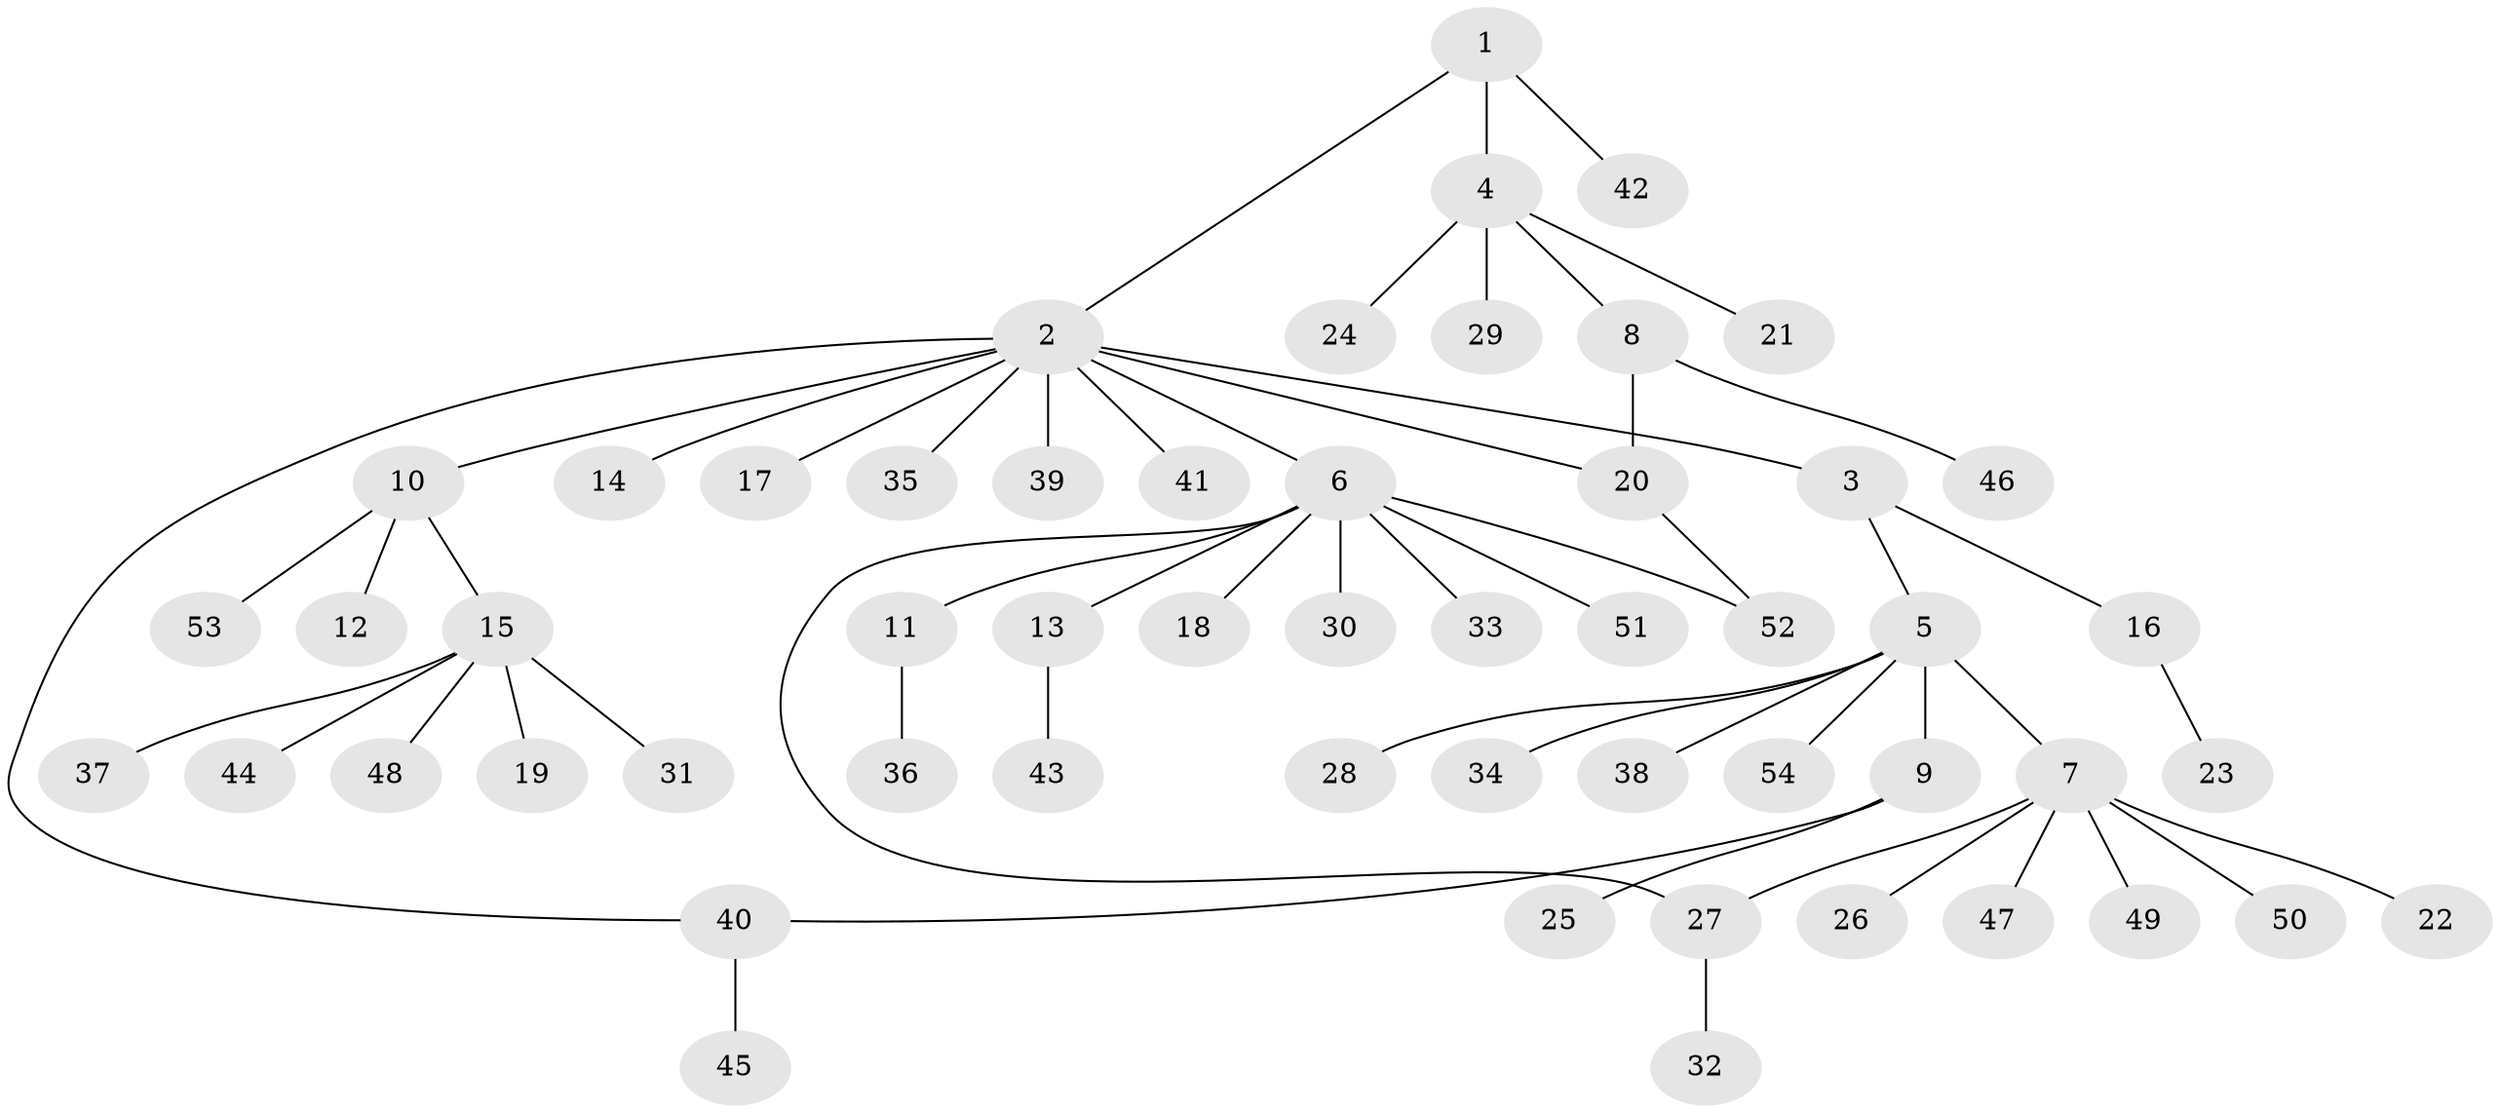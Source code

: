 // Generated by graph-tools (version 1.1) at 2025/11/02/27/25 16:11:11]
// undirected, 54 vertices, 57 edges
graph export_dot {
graph [start="1"]
  node [color=gray90,style=filled];
  1;
  2;
  3;
  4;
  5;
  6;
  7;
  8;
  9;
  10;
  11;
  12;
  13;
  14;
  15;
  16;
  17;
  18;
  19;
  20;
  21;
  22;
  23;
  24;
  25;
  26;
  27;
  28;
  29;
  30;
  31;
  32;
  33;
  34;
  35;
  36;
  37;
  38;
  39;
  40;
  41;
  42;
  43;
  44;
  45;
  46;
  47;
  48;
  49;
  50;
  51;
  52;
  53;
  54;
  1 -- 2;
  1 -- 4;
  1 -- 42;
  2 -- 3;
  2 -- 6;
  2 -- 10;
  2 -- 14;
  2 -- 17;
  2 -- 20;
  2 -- 35;
  2 -- 39;
  2 -- 40;
  2 -- 41;
  3 -- 5;
  3 -- 16;
  4 -- 8;
  4 -- 21;
  4 -- 24;
  4 -- 29;
  5 -- 7;
  5 -- 9;
  5 -- 28;
  5 -- 34;
  5 -- 38;
  5 -- 54;
  6 -- 11;
  6 -- 13;
  6 -- 18;
  6 -- 27;
  6 -- 30;
  6 -- 33;
  6 -- 51;
  6 -- 52;
  7 -- 22;
  7 -- 26;
  7 -- 27;
  7 -- 47;
  7 -- 49;
  7 -- 50;
  8 -- 20;
  8 -- 46;
  9 -- 25;
  9 -- 40;
  10 -- 12;
  10 -- 15;
  10 -- 53;
  11 -- 36;
  13 -- 43;
  15 -- 19;
  15 -- 31;
  15 -- 37;
  15 -- 44;
  15 -- 48;
  16 -- 23;
  20 -- 52;
  27 -- 32;
  40 -- 45;
}
